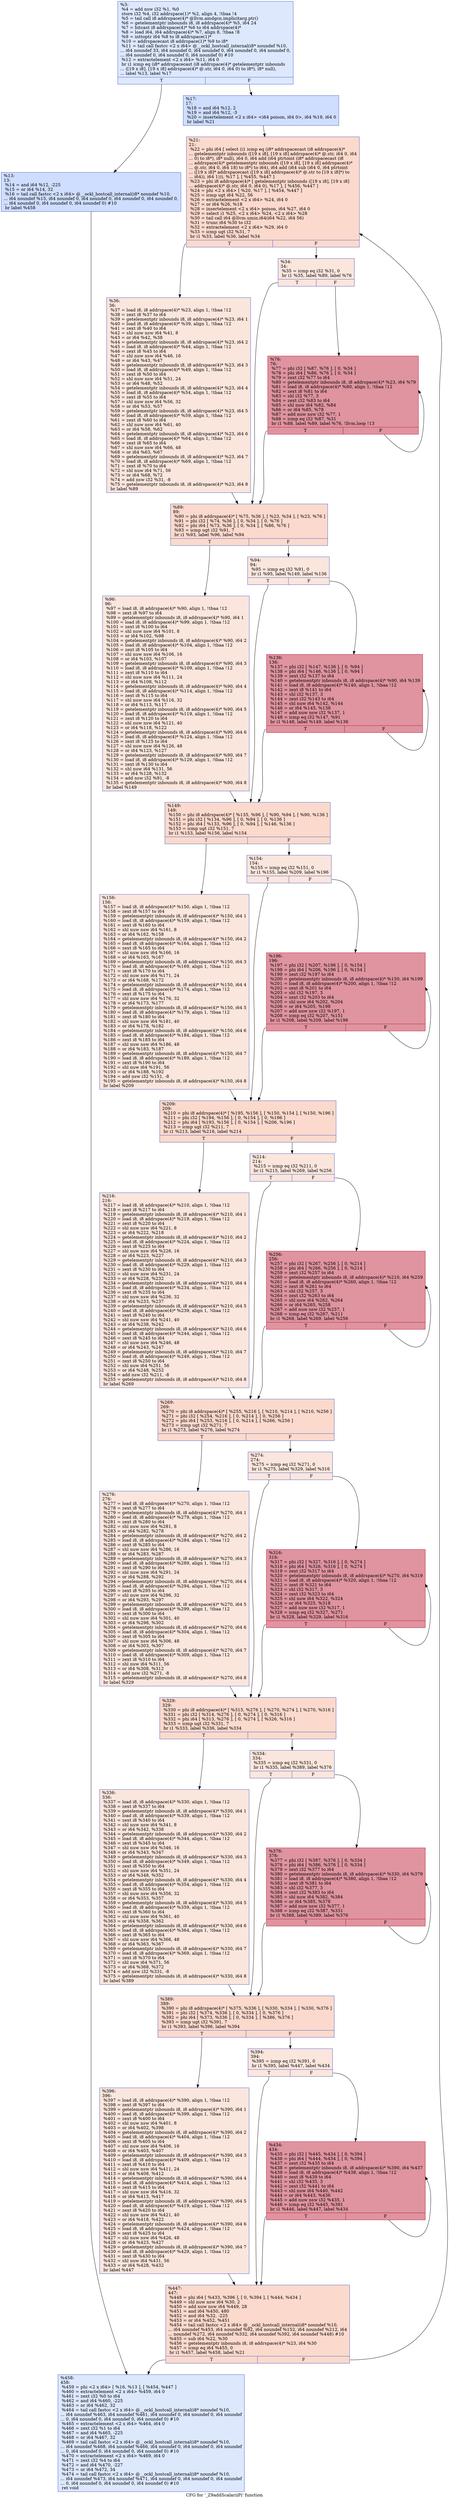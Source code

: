 digraph "CFG for '_Z9addScalariiPi' function" {
	label="CFG for '_Z9addScalariiPi' function";

	Node0x62b4190 [shape=record,color="#3d50c3ff", style=filled, fillcolor="#b2ccfb70",label="{%3:\l  %4 = add nsw i32 %1, %0\l  store i32 %4, i32 addrspace(1)* %2, align 4, !tbaa !4\l  %5 = tail call i8 addrspace(4)* @llvm.amdgcn.implicitarg.ptr()\l  %6 = getelementptr inbounds i8, i8 addrspace(4)* %5, i64 24\l  %7 = bitcast i8 addrspace(4)* %6 to i64 addrspace(4)*\l  %8 = load i64, i64 addrspace(4)* %7, align 8, !tbaa !8\l  %9 = inttoptr i64 %8 to i8 addrspace(1)*\l  %10 = addrspacecast i8 addrspace(1)* %9 to i8*\l  %11 = tail call fastcc \<2 x i64\> @__ockl_hostcall_internal(i8* noundef %10,\l... i64 noundef 33, i64 noundef 0, i64 noundef 0, i64 noundef 0, i64 noundef 0,\l... i64 noundef 0, i64 noundef 0, i64 noundef 0) #10\l  %12 = extractelement \<2 x i64\> %11, i64 0\l  br i1 icmp eq (i8* addrspacecast (i8 addrspace(4)* getelementptr inbounds\l... ([19 x i8], [19 x i8] addrspace(4)* @.str, i64 0, i64 0) to i8*), i8* null),\l... label %13, label %17\l|{<s0>T|<s1>F}}"];
	Node0x62b4190:s0 -> Node0x62b62e0;
	Node0x62b4190:s1 -> Node0x62b6cd0;
	Node0x62b62e0 [shape=record,color="#3d50c3ff", style=filled, fillcolor="#93b5fe70",label="{%13:\l13:                                               \l  %14 = and i64 %12, -225\l  %15 = or i64 %14, 32\l  %16 = tail call fastcc \<2 x i64\> @__ockl_hostcall_internal(i8* noundef %10,\l... i64 noundef %15, i64 noundef 0, i64 noundef 0, i64 noundef 0, i64 noundef 0,\l... i64 noundef 0, i64 noundef 0, i64 noundef 0) #10\l  br label %458\l}"];
	Node0x62b62e0 -> Node0x62b70c0;
	Node0x62b6cd0 [shape=record,color="#3d50c3ff", style=filled, fillcolor="#93b5fe70",label="{%17:\l17:                                               \l  %18 = and i64 %12, 2\l  %19 = and i64 %12, -3\l  %20 = insertelement \<2 x i64\> \<i64 poison, i64 0\>, i64 %19, i64 0\l  br label %21\l}"];
	Node0x62b6cd0 -> Node0x62b7bf0;
	Node0x62b7bf0 [shape=record,color="#3d50c3ff", style=filled, fillcolor="#f7ac8e70",label="{%21:\l21:                                               \l  %22 = phi i64 [ select (i1 icmp eq (i8* addrspacecast (i8 addrspace(4)*\l... getelementptr inbounds ([19 x i8], [19 x i8] addrspace(4)* @.str, i64 0, i64\l... 0) to i8*), i8* null), i64 0, i64 add (i64 ptrtoint (i8* addrspacecast (i8\l... addrspace(4)* getelementptr inbounds ([19 x i8], [19 x i8] addrspace(4)*\l... @.str, i64 0, i64 18) to i8*) to i64), i64 add (i64 sub (i64 0, i64 ptrtoint\l... ([19 x i8]* addrspacecast ([19 x i8] addrspace(4)* @.str to [19 x i8]*) to\l... i64)), i64 1))), %17 ], [ %455, %447 ]\l  %23 = phi i8 addrspace(4)* [ getelementptr inbounds ([19 x i8], [19 x i8]\l... addrspace(4)* @.str, i64 0, i64 0), %17 ], [ %456, %447 ]\l  %24 = phi \<2 x i64\> [ %20, %17 ], [ %454, %447 ]\l  %25 = icmp ugt i64 %22, 56\l  %26 = extractelement \<2 x i64\> %24, i64 0\l  %27 = or i64 %26, %18\l  %28 = insertelement \<2 x i64\> poison, i64 %27, i64 0\l  %29 = select i1 %25, \<2 x i64\> %24, \<2 x i64\> %28\l  %30 = tail call i64 @llvm.umin.i64(i64 %22, i64 56)\l  %31 = trunc i64 %30 to i32\l  %32 = extractelement \<2 x i64\> %29, i64 0\l  %33 = icmp ugt i32 %31, 7\l  br i1 %33, label %36, label %34\l|{<s0>T|<s1>F}}"];
	Node0x62b7bf0:s0 -> Node0x62b7070;
	Node0x62b7bf0:s1 -> Node0x62b8cd0;
	Node0x62b8cd0 [shape=record,color="#3d50c3ff", style=filled, fillcolor="#f3c7b170",label="{%34:\l34:                                               \l  %35 = icmp eq i32 %31, 0\l  br i1 %35, label %89, label %76\l|{<s0>T|<s1>F}}"];
	Node0x62b8cd0:s0 -> Node0x62b8ed0;
	Node0x62b8cd0:s1 -> Node0x62b8f20;
	Node0x62b7070 [shape=record,color="#3d50c3ff", style=filled, fillcolor="#f3c7b170",label="{%36:\l36:                                               \l  %37 = load i8, i8 addrspace(4)* %23, align 1, !tbaa !12\l  %38 = zext i8 %37 to i64\l  %39 = getelementptr inbounds i8, i8 addrspace(4)* %23, i64 1\l  %40 = load i8, i8 addrspace(4)* %39, align 1, !tbaa !12\l  %41 = zext i8 %40 to i64\l  %42 = shl nuw nsw i64 %41, 8\l  %43 = or i64 %42, %38\l  %44 = getelementptr inbounds i8, i8 addrspace(4)* %23, i64 2\l  %45 = load i8, i8 addrspace(4)* %44, align 1, !tbaa !12\l  %46 = zext i8 %45 to i64\l  %47 = shl nuw nsw i64 %46, 16\l  %48 = or i64 %43, %47\l  %49 = getelementptr inbounds i8, i8 addrspace(4)* %23, i64 3\l  %50 = load i8, i8 addrspace(4)* %49, align 1, !tbaa !12\l  %51 = zext i8 %50 to i64\l  %52 = shl nuw nsw i64 %51, 24\l  %53 = or i64 %48, %52\l  %54 = getelementptr inbounds i8, i8 addrspace(4)* %23, i64 4\l  %55 = load i8, i8 addrspace(4)* %54, align 1, !tbaa !12\l  %56 = zext i8 %55 to i64\l  %57 = shl nuw nsw i64 %56, 32\l  %58 = or i64 %53, %57\l  %59 = getelementptr inbounds i8, i8 addrspace(4)* %23, i64 5\l  %60 = load i8, i8 addrspace(4)* %59, align 1, !tbaa !12\l  %61 = zext i8 %60 to i64\l  %62 = shl nuw nsw i64 %61, 40\l  %63 = or i64 %58, %62\l  %64 = getelementptr inbounds i8, i8 addrspace(4)* %23, i64 6\l  %65 = load i8, i8 addrspace(4)* %64, align 1, !tbaa !12\l  %66 = zext i8 %65 to i64\l  %67 = shl nuw nsw i64 %66, 48\l  %68 = or i64 %63, %67\l  %69 = getelementptr inbounds i8, i8 addrspace(4)* %23, i64 7\l  %70 = load i8, i8 addrspace(4)* %69, align 1, !tbaa !12\l  %71 = zext i8 %70 to i64\l  %72 = shl nuw i64 %71, 56\l  %73 = or i64 %68, %72\l  %74 = add nsw i32 %31, -8\l  %75 = getelementptr inbounds i8, i8 addrspace(4)* %23, i64 8\l  br label %89\l}"];
	Node0x62b7070 -> Node0x62b8ed0;
	Node0x62b8f20 [shape=record,color="#b70d28ff", style=filled, fillcolor="#b70d2870",label="{%76:\l76:                                               \l  %77 = phi i32 [ %87, %76 ], [ 0, %34 ]\l  %78 = phi i64 [ %86, %76 ], [ 0, %34 ]\l  %79 = zext i32 %77 to i64\l  %80 = getelementptr inbounds i8, i8 addrspace(4)* %23, i64 %79\l  %81 = load i8, i8 addrspace(4)* %80, align 1, !tbaa !12\l  %82 = zext i8 %81 to i64\l  %83 = shl i32 %77, 3\l  %84 = zext i32 %83 to i64\l  %85 = shl nuw i64 %82, %84\l  %86 = or i64 %85, %78\l  %87 = add nuw nsw i32 %77, 1\l  %88 = icmp eq i32 %87, %31\l  br i1 %88, label %89, label %76, !llvm.loop !13\l|{<s0>T|<s1>F}}"];
	Node0x62b8f20:s0 -> Node0x62b8ed0;
	Node0x62b8f20:s1 -> Node0x62b8f20;
	Node0x62b8ed0 [shape=record,color="#3d50c3ff", style=filled, fillcolor="#f7ac8e70",label="{%89:\l89:                                               \l  %90 = phi i8 addrspace(4)* [ %75, %36 ], [ %23, %34 ], [ %23, %76 ]\l  %91 = phi i32 [ %74, %36 ], [ 0, %34 ], [ 0, %76 ]\l  %92 = phi i64 [ %73, %36 ], [ 0, %34 ], [ %86, %76 ]\l  %93 = icmp ugt i32 %91, 7\l  br i1 %93, label %96, label %94\l|{<s0>T|<s1>F}}"];
	Node0x62b8ed0:s0 -> Node0x62bbc00;
	Node0x62b8ed0:s1 -> Node0x62bbc50;
	Node0x62bbc50 [shape=record,color="#3d50c3ff", style=filled, fillcolor="#f3c7b170",label="{%94:\l94:                                               \l  %95 = icmp eq i32 %91, 0\l  br i1 %95, label %149, label %136\l|{<s0>T|<s1>F}}"];
	Node0x62bbc50:s0 -> Node0x62bbe20;
	Node0x62bbc50:s1 -> Node0x62bbe70;
	Node0x62bbc00 [shape=record,color="#3d50c3ff", style=filled, fillcolor="#f3c7b170",label="{%96:\l96:                                               \l  %97 = load i8, i8 addrspace(4)* %90, align 1, !tbaa !12\l  %98 = zext i8 %97 to i64\l  %99 = getelementptr inbounds i8, i8 addrspace(4)* %90, i64 1\l  %100 = load i8, i8 addrspace(4)* %99, align 1, !tbaa !12\l  %101 = zext i8 %100 to i64\l  %102 = shl nuw nsw i64 %101, 8\l  %103 = or i64 %102, %98\l  %104 = getelementptr inbounds i8, i8 addrspace(4)* %90, i64 2\l  %105 = load i8, i8 addrspace(4)* %104, align 1, !tbaa !12\l  %106 = zext i8 %105 to i64\l  %107 = shl nuw nsw i64 %106, 16\l  %108 = or i64 %103, %107\l  %109 = getelementptr inbounds i8, i8 addrspace(4)* %90, i64 3\l  %110 = load i8, i8 addrspace(4)* %109, align 1, !tbaa !12\l  %111 = zext i8 %110 to i64\l  %112 = shl nuw nsw i64 %111, 24\l  %113 = or i64 %108, %112\l  %114 = getelementptr inbounds i8, i8 addrspace(4)* %90, i64 4\l  %115 = load i8, i8 addrspace(4)* %114, align 1, !tbaa !12\l  %116 = zext i8 %115 to i64\l  %117 = shl nuw nsw i64 %116, 32\l  %118 = or i64 %113, %117\l  %119 = getelementptr inbounds i8, i8 addrspace(4)* %90, i64 5\l  %120 = load i8, i8 addrspace(4)* %119, align 1, !tbaa !12\l  %121 = zext i8 %120 to i64\l  %122 = shl nuw nsw i64 %121, 40\l  %123 = or i64 %118, %122\l  %124 = getelementptr inbounds i8, i8 addrspace(4)* %90, i64 6\l  %125 = load i8, i8 addrspace(4)* %124, align 1, !tbaa !12\l  %126 = zext i8 %125 to i64\l  %127 = shl nuw nsw i64 %126, 48\l  %128 = or i64 %123, %127\l  %129 = getelementptr inbounds i8, i8 addrspace(4)* %90, i64 7\l  %130 = load i8, i8 addrspace(4)* %129, align 1, !tbaa !12\l  %131 = zext i8 %130 to i64\l  %132 = shl nuw i64 %131, 56\l  %133 = or i64 %128, %132\l  %134 = add nsw i32 %91, -8\l  %135 = getelementptr inbounds i8, i8 addrspace(4)* %90, i64 8\l  br label %149\l}"];
	Node0x62bbc00 -> Node0x62bbe20;
	Node0x62bbe70 [shape=record,color="#b70d28ff", style=filled, fillcolor="#b70d2870",label="{%136:\l136:                                              \l  %137 = phi i32 [ %147, %136 ], [ 0, %94 ]\l  %138 = phi i64 [ %146, %136 ], [ 0, %94 ]\l  %139 = zext i32 %137 to i64\l  %140 = getelementptr inbounds i8, i8 addrspace(4)* %90, i64 %139\l  %141 = load i8, i8 addrspace(4)* %140, align 1, !tbaa !12\l  %142 = zext i8 %141 to i64\l  %143 = shl i32 %137, 3\l  %144 = zext i32 %143 to i64\l  %145 = shl nuw i64 %142, %144\l  %146 = or i64 %145, %138\l  %147 = add nuw nsw i32 %137, 1\l  %148 = icmp eq i32 %147, %91\l  br i1 %148, label %149, label %136\l|{<s0>T|<s1>F}}"];
	Node0x62bbe70:s0 -> Node0x62bbe20;
	Node0x62bbe70:s1 -> Node0x62bbe70;
	Node0x62bbe20 [shape=record,color="#3d50c3ff", style=filled, fillcolor="#f7ac8e70",label="{%149:\l149:                                              \l  %150 = phi i8 addrspace(4)* [ %135, %96 ], [ %90, %94 ], [ %90, %136 ]\l  %151 = phi i32 [ %134, %96 ], [ 0, %94 ], [ 0, %136 ]\l  %152 = phi i64 [ %133, %96 ], [ 0, %94 ], [ %146, %136 ]\l  %153 = icmp ugt i32 %151, 7\l  br i1 %153, label %156, label %154\l|{<s0>T|<s1>F}}"];
	Node0x62bbe20:s0 -> Node0x62be340;
	Node0x62bbe20:s1 -> Node0x62be390;
	Node0x62be390 [shape=record,color="#3d50c3ff", style=filled, fillcolor="#f3c7b170",label="{%154:\l154:                                              \l  %155 = icmp eq i32 %151, 0\l  br i1 %155, label %209, label %196\l|{<s0>T|<s1>F}}"];
	Node0x62be390:s0 -> Node0x62be520;
	Node0x62be390:s1 -> Node0x62be570;
	Node0x62be340 [shape=record,color="#3d50c3ff", style=filled, fillcolor="#f3c7b170",label="{%156:\l156:                                              \l  %157 = load i8, i8 addrspace(4)* %150, align 1, !tbaa !12\l  %158 = zext i8 %157 to i64\l  %159 = getelementptr inbounds i8, i8 addrspace(4)* %150, i64 1\l  %160 = load i8, i8 addrspace(4)* %159, align 1, !tbaa !12\l  %161 = zext i8 %160 to i64\l  %162 = shl nuw nsw i64 %161, 8\l  %163 = or i64 %162, %158\l  %164 = getelementptr inbounds i8, i8 addrspace(4)* %150, i64 2\l  %165 = load i8, i8 addrspace(4)* %164, align 1, !tbaa !12\l  %166 = zext i8 %165 to i64\l  %167 = shl nuw nsw i64 %166, 16\l  %168 = or i64 %163, %167\l  %169 = getelementptr inbounds i8, i8 addrspace(4)* %150, i64 3\l  %170 = load i8, i8 addrspace(4)* %169, align 1, !tbaa !12\l  %171 = zext i8 %170 to i64\l  %172 = shl nuw nsw i64 %171, 24\l  %173 = or i64 %168, %172\l  %174 = getelementptr inbounds i8, i8 addrspace(4)* %150, i64 4\l  %175 = load i8, i8 addrspace(4)* %174, align 1, !tbaa !12\l  %176 = zext i8 %175 to i64\l  %177 = shl nuw nsw i64 %176, 32\l  %178 = or i64 %173, %177\l  %179 = getelementptr inbounds i8, i8 addrspace(4)* %150, i64 5\l  %180 = load i8, i8 addrspace(4)* %179, align 1, !tbaa !12\l  %181 = zext i8 %180 to i64\l  %182 = shl nuw nsw i64 %181, 40\l  %183 = or i64 %178, %182\l  %184 = getelementptr inbounds i8, i8 addrspace(4)* %150, i64 6\l  %185 = load i8, i8 addrspace(4)* %184, align 1, !tbaa !12\l  %186 = zext i8 %185 to i64\l  %187 = shl nuw nsw i64 %186, 48\l  %188 = or i64 %183, %187\l  %189 = getelementptr inbounds i8, i8 addrspace(4)* %150, i64 7\l  %190 = load i8, i8 addrspace(4)* %189, align 1, !tbaa !12\l  %191 = zext i8 %190 to i64\l  %192 = shl nuw i64 %191, 56\l  %193 = or i64 %188, %192\l  %194 = add nsw i32 %151, -8\l  %195 = getelementptr inbounds i8, i8 addrspace(4)* %150, i64 8\l  br label %209\l}"];
	Node0x62be340 -> Node0x62be520;
	Node0x62be570 [shape=record,color="#b70d28ff", style=filled, fillcolor="#b70d2870",label="{%196:\l196:                                              \l  %197 = phi i32 [ %207, %196 ], [ 0, %154 ]\l  %198 = phi i64 [ %206, %196 ], [ 0, %154 ]\l  %199 = zext i32 %197 to i64\l  %200 = getelementptr inbounds i8, i8 addrspace(4)* %150, i64 %199\l  %201 = load i8, i8 addrspace(4)* %200, align 1, !tbaa !12\l  %202 = zext i8 %201 to i64\l  %203 = shl i32 %197, 3\l  %204 = zext i32 %203 to i64\l  %205 = shl nuw i64 %202, %204\l  %206 = or i64 %205, %198\l  %207 = add nuw nsw i32 %197, 1\l  %208 = icmp eq i32 %207, %151\l  br i1 %208, label %209, label %196\l|{<s0>T|<s1>F}}"];
	Node0x62be570:s0 -> Node0x62be520;
	Node0x62be570:s1 -> Node0x62be570;
	Node0x62be520 [shape=record,color="#3d50c3ff", style=filled, fillcolor="#f7ac8e70",label="{%209:\l209:                                              \l  %210 = phi i8 addrspace(4)* [ %195, %156 ], [ %150, %154 ], [ %150, %196 ]\l  %211 = phi i32 [ %194, %156 ], [ 0, %154 ], [ 0, %196 ]\l  %212 = phi i64 [ %193, %156 ], [ 0, %154 ], [ %206, %196 ]\l  %213 = icmp ugt i32 %211, 7\l  br i1 %213, label %216, label %214\l|{<s0>T|<s1>F}}"];
	Node0x62be520:s0 -> Node0x62c05c0;
	Node0x62be520:s1 -> Node0x62c0610;
	Node0x62c0610 [shape=record,color="#3d50c3ff", style=filled, fillcolor="#f3c7b170",label="{%214:\l214:                                              \l  %215 = icmp eq i32 %211, 0\l  br i1 %215, label %269, label %256\l|{<s0>T|<s1>F}}"];
	Node0x62c0610:s0 -> Node0x62c07a0;
	Node0x62c0610:s1 -> Node0x62c07f0;
	Node0x62c05c0 [shape=record,color="#3d50c3ff", style=filled, fillcolor="#f3c7b170",label="{%216:\l216:                                              \l  %217 = load i8, i8 addrspace(4)* %210, align 1, !tbaa !12\l  %218 = zext i8 %217 to i64\l  %219 = getelementptr inbounds i8, i8 addrspace(4)* %210, i64 1\l  %220 = load i8, i8 addrspace(4)* %219, align 1, !tbaa !12\l  %221 = zext i8 %220 to i64\l  %222 = shl nuw nsw i64 %221, 8\l  %223 = or i64 %222, %218\l  %224 = getelementptr inbounds i8, i8 addrspace(4)* %210, i64 2\l  %225 = load i8, i8 addrspace(4)* %224, align 1, !tbaa !12\l  %226 = zext i8 %225 to i64\l  %227 = shl nuw nsw i64 %226, 16\l  %228 = or i64 %223, %227\l  %229 = getelementptr inbounds i8, i8 addrspace(4)* %210, i64 3\l  %230 = load i8, i8 addrspace(4)* %229, align 1, !tbaa !12\l  %231 = zext i8 %230 to i64\l  %232 = shl nuw nsw i64 %231, 24\l  %233 = or i64 %228, %232\l  %234 = getelementptr inbounds i8, i8 addrspace(4)* %210, i64 4\l  %235 = load i8, i8 addrspace(4)* %234, align 1, !tbaa !12\l  %236 = zext i8 %235 to i64\l  %237 = shl nuw nsw i64 %236, 32\l  %238 = or i64 %233, %237\l  %239 = getelementptr inbounds i8, i8 addrspace(4)* %210, i64 5\l  %240 = load i8, i8 addrspace(4)* %239, align 1, !tbaa !12\l  %241 = zext i8 %240 to i64\l  %242 = shl nuw nsw i64 %241, 40\l  %243 = or i64 %238, %242\l  %244 = getelementptr inbounds i8, i8 addrspace(4)* %210, i64 6\l  %245 = load i8, i8 addrspace(4)* %244, align 1, !tbaa !12\l  %246 = zext i8 %245 to i64\l  %247 = shl nuw nsw i64 %246, 48\l  %248 = or i64 %243, %247\l  %249 = getelementptr inbounds i8, i8 addrspace(4)* %210, i64 7\l  %250 = load i8, i8 addrspace(4)* %249, align 1, !tbaa !12\l  %251 = zext i8 %250 to i64\l  %252 = shl nuw i64 %251, 56\l  %253 = or i64 %248, %252\l  %254 = add nsw i32 %211, -8\l  %255 = getelementptr inbounds i8, i8 addrspace(4)* %210, i64 8\l  br label %269\l}"];
	Node0x62c05c0 -> Node0x62c07a0;
	Node0x62c07f0 [shape=record,color="#b70d28ff", style=filled, fillcolor="#b70d2870",label="{%256:\l256:                                              \l  %257 = phi i32 [ %267, %256 ], [ 0, %214 ]\l  %258 = phi i64 [ %266, %256 ], [ 0, %214 ]\l  %259 = zext i32 %257 to i64\l  %260 = getelementptr inbounds i8, i8 addrspace(4)* %210, i64 %259\l  %261 = load i8, i8 addrspace(4)* %260, align 1, !tbaa !12\l  %262 = zext i8 %261 to i64\l  %263 = shl i32 %257, 3\l  %264 = zext i32 %263 to i64\l  %265 = shl nuw i64 %262, %264\l  %266 = or i64 %265, %258\l  %267 = add nuw nsw i32 %257, 1\l  %268 = icmp eq i32 %267, %211\l  br i1 %268, label %269, label %256\l|{<s0>T|<s1>F}}"];
	Node0x62c07f0:s0 -> Node0x62c07a0;
	Node0x62c07f0:s1 -> Node0x62c07f0;
	Node0x62c07a0 [shape=record,color="#3d50c3ff", style=filled, fillcolor="#f7ac8e70",label="{%269:\l269:                                              \l  %270 = phi i8 addrspace(4)* [ %255, %216 ], [ %210, %214 ], [ %210, %256 ]\l  %271 = phi i32 [ %254, %216 ], [ 0, %214 ], [ 0, %256 ]\l  %272 = phi i64 [ %253, %216 ], [ 0, %214 ], [ %266, %256 ]\l  %273 = icmp ugt i32 %271, 7\l  br i1 %273, label %276, label %274\l|{<s0>T|<s1>F}}"];
	Node0x62c07a0:s0 -> Node0x62c3010;
	Node0x62c07a0:s1 -> Node0x62c3060;
	Node0x62c3060 [shape=record,color="#3d50c3ff", style=filled, fillcolor="#f3c7b170",label="{%274:\l274:                                              \l  %275 = icmp eq i32 %271, 0\l  br i1 %275, label %329, label %316\l|{<s0>T|<s1>F}}"];
	Node0x62c3060:s0 -> Node0x62c31f0;
	Node0x62c3060:s1 -> Node0x62c3240;
	Node0x62c3010 [shape=record,color="#3d50c3ff", style=filled, fillcolor="#f3c7b170",label="{%276:\l276:                                              \l  %277 = load i8, i8 addrspace(4)* %270, align 1, !tbaa !12\l  %278 = zext i8 %277 to i64\l  %279 = getelementptr inbounds i8, i8 addrspace(4)* %270, i64 1\l  %280 = load i8, i8 addrspace(4)* %279, align 1, !tbaa !12\l  %281 = zext i8 %280 to i64\l  %282 = shl nuw nsw i64 %281, 8\l  %283 = or i64 %282, %278\l  %284 = getelementptr inbounds i8, i8 addrspace(4)* %270, i64 2\l  %285 = load i8, i8 addrspace(4)* %284, align 1, !tbaa !12\l  %286 = zext i8 %285 to i64\l  %287 = shl nuw nsw i64 %286, 16\l  %288 = or i64 %283, %287\l  %289 = getelementptr inbounds i8, i8 addrspace(4)* %270, i64 3\l  %290 = load i8, i8 addrspace(4)* %289, align 1, !tbaa !12\l  %291 = zext i8 %290 to i64\l  %292 = shl nuw nsw i64 %291, 24\l  %293 = or i64 %288, %292\l  %294 = getelementptr inbounds i8, i8 addrspace(4)* %270, i64 4\l  %295 = load i8, i8 addrspace(4)* %294, align 1, !tbaa !12\l  %296 = zext i8 %295 to i64\l  %297 = shl nuw nsw i64 %296, 32\l  %298 = or i64 %293, %297\l  %299 = getelementptr inbounds i8, i8 addrspace(4)* %270, i64 5\l  %300 = load i8, i8 addrspace(4)* %299, align 1, !tbaa !12\l  %301 = zext i8 %300 to i64\l  %302 = shl nuw nsw i64 %301, 40\l  %303 = or i64 %298, %302\l  %304 = getelementptr inbounds i8, i8 addrspace(4)* %270, i64 6\l  %305 = load i8, i8 addrspace(4)* %304, align 1, !tbaa !12\l  %306 = zext i8 %305 to i64\l  %307 = shl nuw nsw i64 %306, 48\l  %308 = or i64 %303, %307\l  %309 = getelementptr inbounds i8, i8 addrspace(4)* %270, i64 7\l  %310 = load i8, i8 addrspace(4)* %309, align 1, !tbaa !12\l  %311 = zext i8 %310 to i64\l  %312 = shl nuw i64 %311, 56\l  %313 = or i64 %308, %312\l  %314 = add nsw i32 %271, -8\l  %315 = getelementptr inbounds i8, i8 addrspace(4)* %270, i64 8\l  br label %329\l}"];
	Node0x62c3010 -> Node0x62c31f0;
	Node0x62c3240 [shape=record,color="#b70d28ff", style=filled, fillcolor="#b70d2870",label="{%316:\l316:                                              \l  %317 = phi i32 [ %327, %316 ], [ 0, %274 ]\l  %318 = phi i64 [ %326, %316 ], [ 0, %274 ]\l  %319 = zext i32 %317 to i64\l  %320 = getelementptr inbounds i8, i8 addrspace(4)* %270, i64 %319\l  %321 = load i8, i8 addrspace(4)* %320, align 1, !tbaa !12\l  %322 = zext i8 %321 to i64\l  %323 = shl i32 %317, 3\l  %324 = zext i32 %323 to i64\l  %325 = shl nuw i64 %322, %324\l  %326 = or i64 %325, %318\l  %327 = add nuw nsw i32 %317, 1\l  %328 = icmp eq i32 %327, %271\l  br i1 %328, label %329, label %316\l|{<s0>T|<s1>F}}"];
	Node0x62c3240:s0 -> Node0x62c31f0;
	Node0x62c3240:s1 -> Node0x62c3240;
	Node0x62c31f0 [shape=record,color="#3d50c3ff", style=filled, fillcolor="#f7ac8e70",label="{%329:\l329:                                              \l  %330 = phi i8 addrspace(4)* [ %315, %276 ], [ %270, %274 ], [ %270, %316 ]\l  %331 = phi i32 [ %314, %276 ], [ 0, %274 ], [ 0, %316 ]\l  %332 = phi i64 [ %313, %276 ], [ 0, %274 ], [ %326, %316 ]\l  %333 = icmp ugt i32 %331, 7\l  br i1 %333, label %336, label %334\l|{<s0>T|<s1>F}}"];
	Node0x62c31f0:s0 -> Node0x62b4bb0;
	Node0x62c31f0:s1 -> Node0x62b4c00;
	Node0x62b4c00 [shape=record,color="#3d50c3ff", style=filled, fillcolor="#f3c7b170",label="{%334:\l334:                                              \l  %335 = icmp eq i32 %331, 0\l  br i1 %335, label %389, label %376\l|{<s0>T|<s1>F}}"];
	Node0x62b4c00:s0 -> Node0x62b4d90;
	Node0x62b4c00:s1 -> Node0x62b4de0;
	Node0x62b4bb0 [shape=record,color="#3d50c3ff", style=filled, fillcolor="#f3c7b170",label="{%336:\l336:                                              \l  %337 = load i8, i8 addrspace(4)* %330, align 1, !tbaa !12\l  %338 = zext i8 %337 to i64\l  %339 = getelementptr inbounds i8, i8 addrspace(4)* %330, i64 1\l  %340 = load i8, i8 addrspace(4)* %339, align 1, !tbaa !12\l  %341 = zext i8 %340 to i64\l  %342 = shl nuw nsw i64 %341, 8\l  %343 = or i64 %342, %338\l  %344 = getelementptr inbounds i8, i8 addrspace(4)* %330, i64 2\l  %345 = load i8, i8 addrspace(4)* %344, align 1, !tbaa !12\l  %346 = zext i8 %345 to i64\l  %347 = shl nuw nsw i64 %346, 16\l  %348 = or i64 %343, %347\l  %349 = getelementptr inbounds i8, i8 addrspace(4)* %330, i64 3\l  %350 = load i8, i8 addrspace(4)* %349, align 1, !tbaa !12\l  %351 = zext i8 %350 to i64\l  %352 = shl nuw nsw i64 %351, 24\l  %353 = or i64 %348, %352\l  %354 = getelementptr inbounds i8, i8 addrspace(4)* %330, i64 4\l  %355 = load i8, i8 addrspace(4)* %354, align 1, !tbaa !12\l  %356 = zext i8 %355 to i64\l  %357 = shl nuw nsw i64 %356, 32\l  %358 = or i64 %353, %357\l  %359 = getelementptr inbounds i8, i8 addrspace(4)* %330, i64 5\l  %360 = load i8, i8 addrspace(4)* %359, align 1, !tbaa !12\l  %361 = zext i8 %360 to i64\l  %362 = shl nuw nsw i64 %361, 40\l  %363 = or i64 %358, %362\l  %364 = getelementptr inbounds i8, i8 addrspace(4)* %330, i64 6\l  %365 = load i8, i8 addrspace(4)* %364, align 1, !tbaa !12\l  %366 = zext i8 %365 to i64\l  %367 = shl nuw nsw i64 %366, 48\l  %368 = or i64 %363, %367\l  %369 = getelementptr inbounds i8, i8 addrspace(4)* %330, i64 7\l  %370 = load i8, i8 addrspace(4)* %369, align 1, !tbaa !12\l  %371 = zext i8 %370 to i64\l  %372 = shl nuw i64 %371, 56\l  %373 = or i64 %368, %372\l  %374 = add nsw i32 %331, -8\l  %375 = getelementptr inbounds i8, i8 addrspace(4)* %330, i64 8\l  br label %389\l}"];
	Node0x62b4bb0 -> Node0x62b4d90;
	Node0x62b4de0 [shape=record,color="#b70d28ff", style=filled, fillcolor="#b70d2870",label="{%376:\l376:                                              \l  %377 = phi i32 [ %387, %376 ], [ 0, %334 ]\l  %378 = phi i64 [ %386, %376 ], [ 0, %334 ]\l  %379 = zext i32 %377 to i64\l  %380 = getelementptr inbounds i8, i8 addrspace(4)* %330, i64 %379\l  %381 = load i8, i8 addrspace(4)* %380, align 1, !tbaa !12\l  %382 = zext i8 %381 to i64\l  %383 = shl i32 %377, 3\l  %384 = zext i32 %383 to i64\l  %385 = shl nuw i64 %382, %384\l  %386 = or i64 %385, %378\l  %387 = add nuw nsw i32 %377, 1\l  %388 = icmp eq i32 %387, %331\l  br i1 %388, label %389, label %376\l|{<s0>T|<s1>F}}"];
	Node0x62b4de0:s0 -> Node0x62b4d90;
	Node0x62b4de0:s1 -> Node0x62b4de0;
	Node0x62b4d90 [shape=record,color="#3d50c3ff", style=filled, fillcolor="#f7ac8e70",label="{%389:\l389:                                              \l  %390 = phi i8 addrspace(4)* [ %375, %336 ], [ %330, %334 ], [ %330, %376 ]\l  %391 = phi i32 [ %374, %336 ], [ 0, %334 ], [ 0, %376 ]\l  %392 = phi i64 [ %373, %336 ], [ 0, %334 ], [ %386, %376 ]\l  %393 = icmp ugt i32 %391, 7\l  br i1 %393, label %396, label %394\l|{<s0>T|<s1>F}}"];
	Node0x62b4d90:s0 -> Node0x62c84f0;
	Node0x62b4d90:s1 -> Node0x62c8540;
	Node0x62c8540 [shape=record,color="#3d50c3ff", style=filled, fillcolor="#f3c7b170",label="{%394:\l394:                                              \l  %395 = icmp eq i32 %391, 0\l  br i1 %395, label %447, label %434\l|{<s0>T|<s1>F}}"];
	Node0x62c8540:s0 -> Node0x62b8070;
	Node0x62c8540:s1 -> Node0x62c86d0;
	Node0x62c84f0 [shape=record,color="#3d50c3ff", style=filled, fillcolor="#f3c7b170",label="{%396:\l396:                                              \l  %397 = load i8, i8 addrspace(4)* %390, align 1, !tbaa !12\l  %398 = zext i8 %397 to i64\l  %399 = getelementptr inbounds i8, i8 addrspace(4)* %390, i64 1\l  %400 = load i8, i8 addrspace(4)* %399, align 1, !tbaa !12\l  %401 = zext i8 %400 to i64\l  %402 = shl nuw nsw i64 %401, 8\l  %403 = or i64 %402, %398\l  %404 = getelementptr inbounds i8, i8 addrspace(4)* %390, i64 2\l  %405 = load i8, i8 addrspace(4)* %404, align 1, !tbaa !12\l  %406 = zext i8 %405 to i64\l  %407 = shl nuw nsw i64 %406, 16\l  %408 = or i64 %403, %407\l  %409 = getelementptr inbounds i8, i8 addrspace(4)* %390, i64 3\l  %410 = load i8, i8 addrspace(4)* %409, align 1, !tbaa !12\l  %411 = zext i8 %410 to i64\l  %412 = shl nuw nsw i64 %411, 24\l  %413 = or i64 %408, %412\l  %414 = getelementptr inbounds i8, i8 addrspace(4)* %390, i64 4\l  %415 = load i8, i8 addrspace(4)* %414, align 1, !tbaa !12\l  %416 = zext i8 %415 to i64\l  %417 = shl nuw nsw i64 %416, 32\l  %418 = or i64 %413, %417\l  %419 = getelementptr inbounds i8, i8 addrspace(4)* %390, i64 5\l  %420 = load i8, i8 addrspace(4)* %419, align 1, !tbaa !12\l  %421 = zext i8 %420 to i64\l  %422 = shl nuw nsw i64 %421, 40\l  %423 = or i64 %418, %422\l  %424 = getelementptr inbounds i8, i8 addrspace(4)* %390, i64 6\l  %425 = load i8, i8 addrspace(4)* %424, align 1, !tbaa !12\l  %426 = zext i8 %425 to i64\l  %427 = shl nuw nsw i64 %426, 48\l  %428 = or i64 %423, %427\l  %429 = getelementptr inbounds i8, i8 addrspace(4)* %390, i64 7\l  %430 = load i8, i8 addrspace(4)* %429, align 1, !tbaa !12\l  %431 = zext i8 %430 to i64\l  %432 = shl nuw i64 %431, 56\l  %433 = or i64 %428, %432\l  br label %447\l}"];
	Node0x62c84f0 -> Node0x62b8070;
	Node0x62c86d0 [shape=record,color="#b70d28ff", style=filled, fillcolor="#b70d2870",label="{%434:\l434:                                              \l  %435 = phi i32 [ %445, %434 ], [ 0, %394 ]\l  %436 = phi i64 [ %444, %434 ], [ 0, %394 ]\l  %437 = zext i32 %435 to i64\l  %438 = getelementptr inbounds i8, i8 addrspace(4)* %390, i64 %437\l  %439 = load i8, i8 addrspace(4)* %438, align 1, !tbaa !12\l  %440 = zext i8 %439 to i64\l  %441 = shl i32 %435, 3\l  %442 = zext i32 %441 to i64\l  %443 = shl nuw i64 %440, %442\l  %444 = or i64 %443, %436\l  %445 = add nuw nsw i32 %435, 1\l  %446 = icmp eq i32 %445, %391\l  br i1 %446, label %447, label %434\l|{<s0>T|<s1>F}}"];
	Node0x62c86d0:s0 -> Node0x62b8070;
	Node0x62c86d0:s1 -> Node0x62c86d0;
	Node0x62b8070 [shape=record,color="#3d50c3ff", style=filled, fillcolor="#f7ac8e70",label="{%447:\l447:                                              \l  %448 = phi i64 [ %433, %396 ], [ 0, %394 ], [ %444, %434 ]\l  %449 = shl nuw nsw i64 %30, 2\l  %450 = add nuw nsw i64 %449, 28\l  %451 = and i64 %450, 480\l  %452 = and i64 %32, -225\l  %453 = or i64 %452, %451\l  %454 = tail call fastcc \<2 x i64\> @__ockl_hostcall_internal(i8* noundef %10,\l... i64 noundef %453, i64 noundef %92, i64 noundef %152, i64 noundef %212, i64\l... noundef %272, i64 noundef %332, i64 noundef %392, i64 noundef %448) #10\l  %455 = sub i64 %22, %30\l  %456 = getelementptr inbounds i8, i8 addrspace(4)* %23, i64 %30\l  %457 = icmp eq i64 %455, 0\l  br i1 %457, label %458, label %21\l|{<s0>T|<s1>F}}"];
	Node0x62b8070:s0 -> Node0x62b70c0;
	Node0x62b8070:s1 -> Node0x62b7bf0;
	Node0x62b70c0 [shape=record,color="#3d50c3ff", style=filled, fillcolor="#b2ccfb70",label="{%458:\l458:                                              \l  %459 = phi \<2 x i64\> [ %16, %13 ], [ %454, %447 ]\l  %460 = extractelement \<2 x i64\> %459, i64 0\l  %461 = zext i32 %0 to i64\l  %462 = and i64 %460, -225\l  %463 = or i64 %462, 32\l  %464 = tail call fastcc \<2 x i64\> @__ockl_hostcall_internal(i8* noundef %10,\l... i64 noundef %463, i64 noundef %461, i64 noundef 0, i64 noundef 0, i64 noundef\l... 0, i64 noundef 0, i64 noundef 0, i64 noundef 0) #10\l  %465 = extractelement \<2 x i64\> %464, i64 0\l  %466 = zext i32 %1 to i64\l  %467 = and i64 %465, -225\l  %468 = or i64 %467, 32\l  %469 = tail call fastcc \<2 x i64\> @__ockl_hostcall_internal(i8* noundef %10,\l... i64 noundef %468, i64 noundef %466, i64 noundef 0, i64 noundef 0, i64 noundef\l... 0, i64 noundef 0, i64 noundef 0, i64 noundef 0) #10\l  %470 = extractelement \<2 x i64\> %469, i64 0\l  %471 = zext i32 %4 to i64\l  %472 = and i64 %470, -227\l  %473 = or i64 %472, 34\l  %474 = tail call fastcc \<2 x i64\> @__ockl_hostcall_internal(i8* noundef %10,\l... i64 noundef %473, i64 noundef %471, i64 noundef 0, i64 noundef 0, i64 noundef\l... 0, i64 noundef 0, i64 noundef 0, i64 noundef 0) #10\l  ret void\l}"];
}
